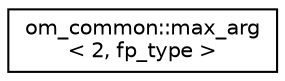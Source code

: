 digraph "Graphical Class Hierarchy"
{
 // LATEX_PDF_SIZE
  edge [fontname="Helvetica",fontsize="10",labelfontname="Helvetica",labelfontsize="10"];
  node [fontname="Helvetica",fontsize="10",shape=record];
  rankdir="LR";
  Node0 [label="om_common::max_arg\l\< 2, fp_type \>",height=0.2,width=0.4,color="black", fillcolor="white", style="filled",URL="$structom__common_1_1max__arg_3_012_00_01fp__type_01_4.html",tooltip=" "];
}
